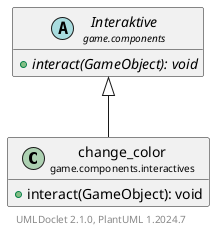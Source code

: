@startuml
    set namespaceSeparator none
    hide empty fields
    hide empty methods

    class "<size:14>change_color\n<size:10>game.components.interactives" as game.components.interactives.change_color [[change_color.html]] {
        +interact(GameObject): void
    }

    abstract class "<size:14>Interaktive\n<size:10>game.components" as game.components.Interaktive [[../Interaktive.html]] {
        {abstract} +interact(GameObject): void
    }

    game.components.Interaktive <|-- game.components.interactives.change_color

    center footer UMLDoclet 2.1.0, PlantUML %version()
@enduml
